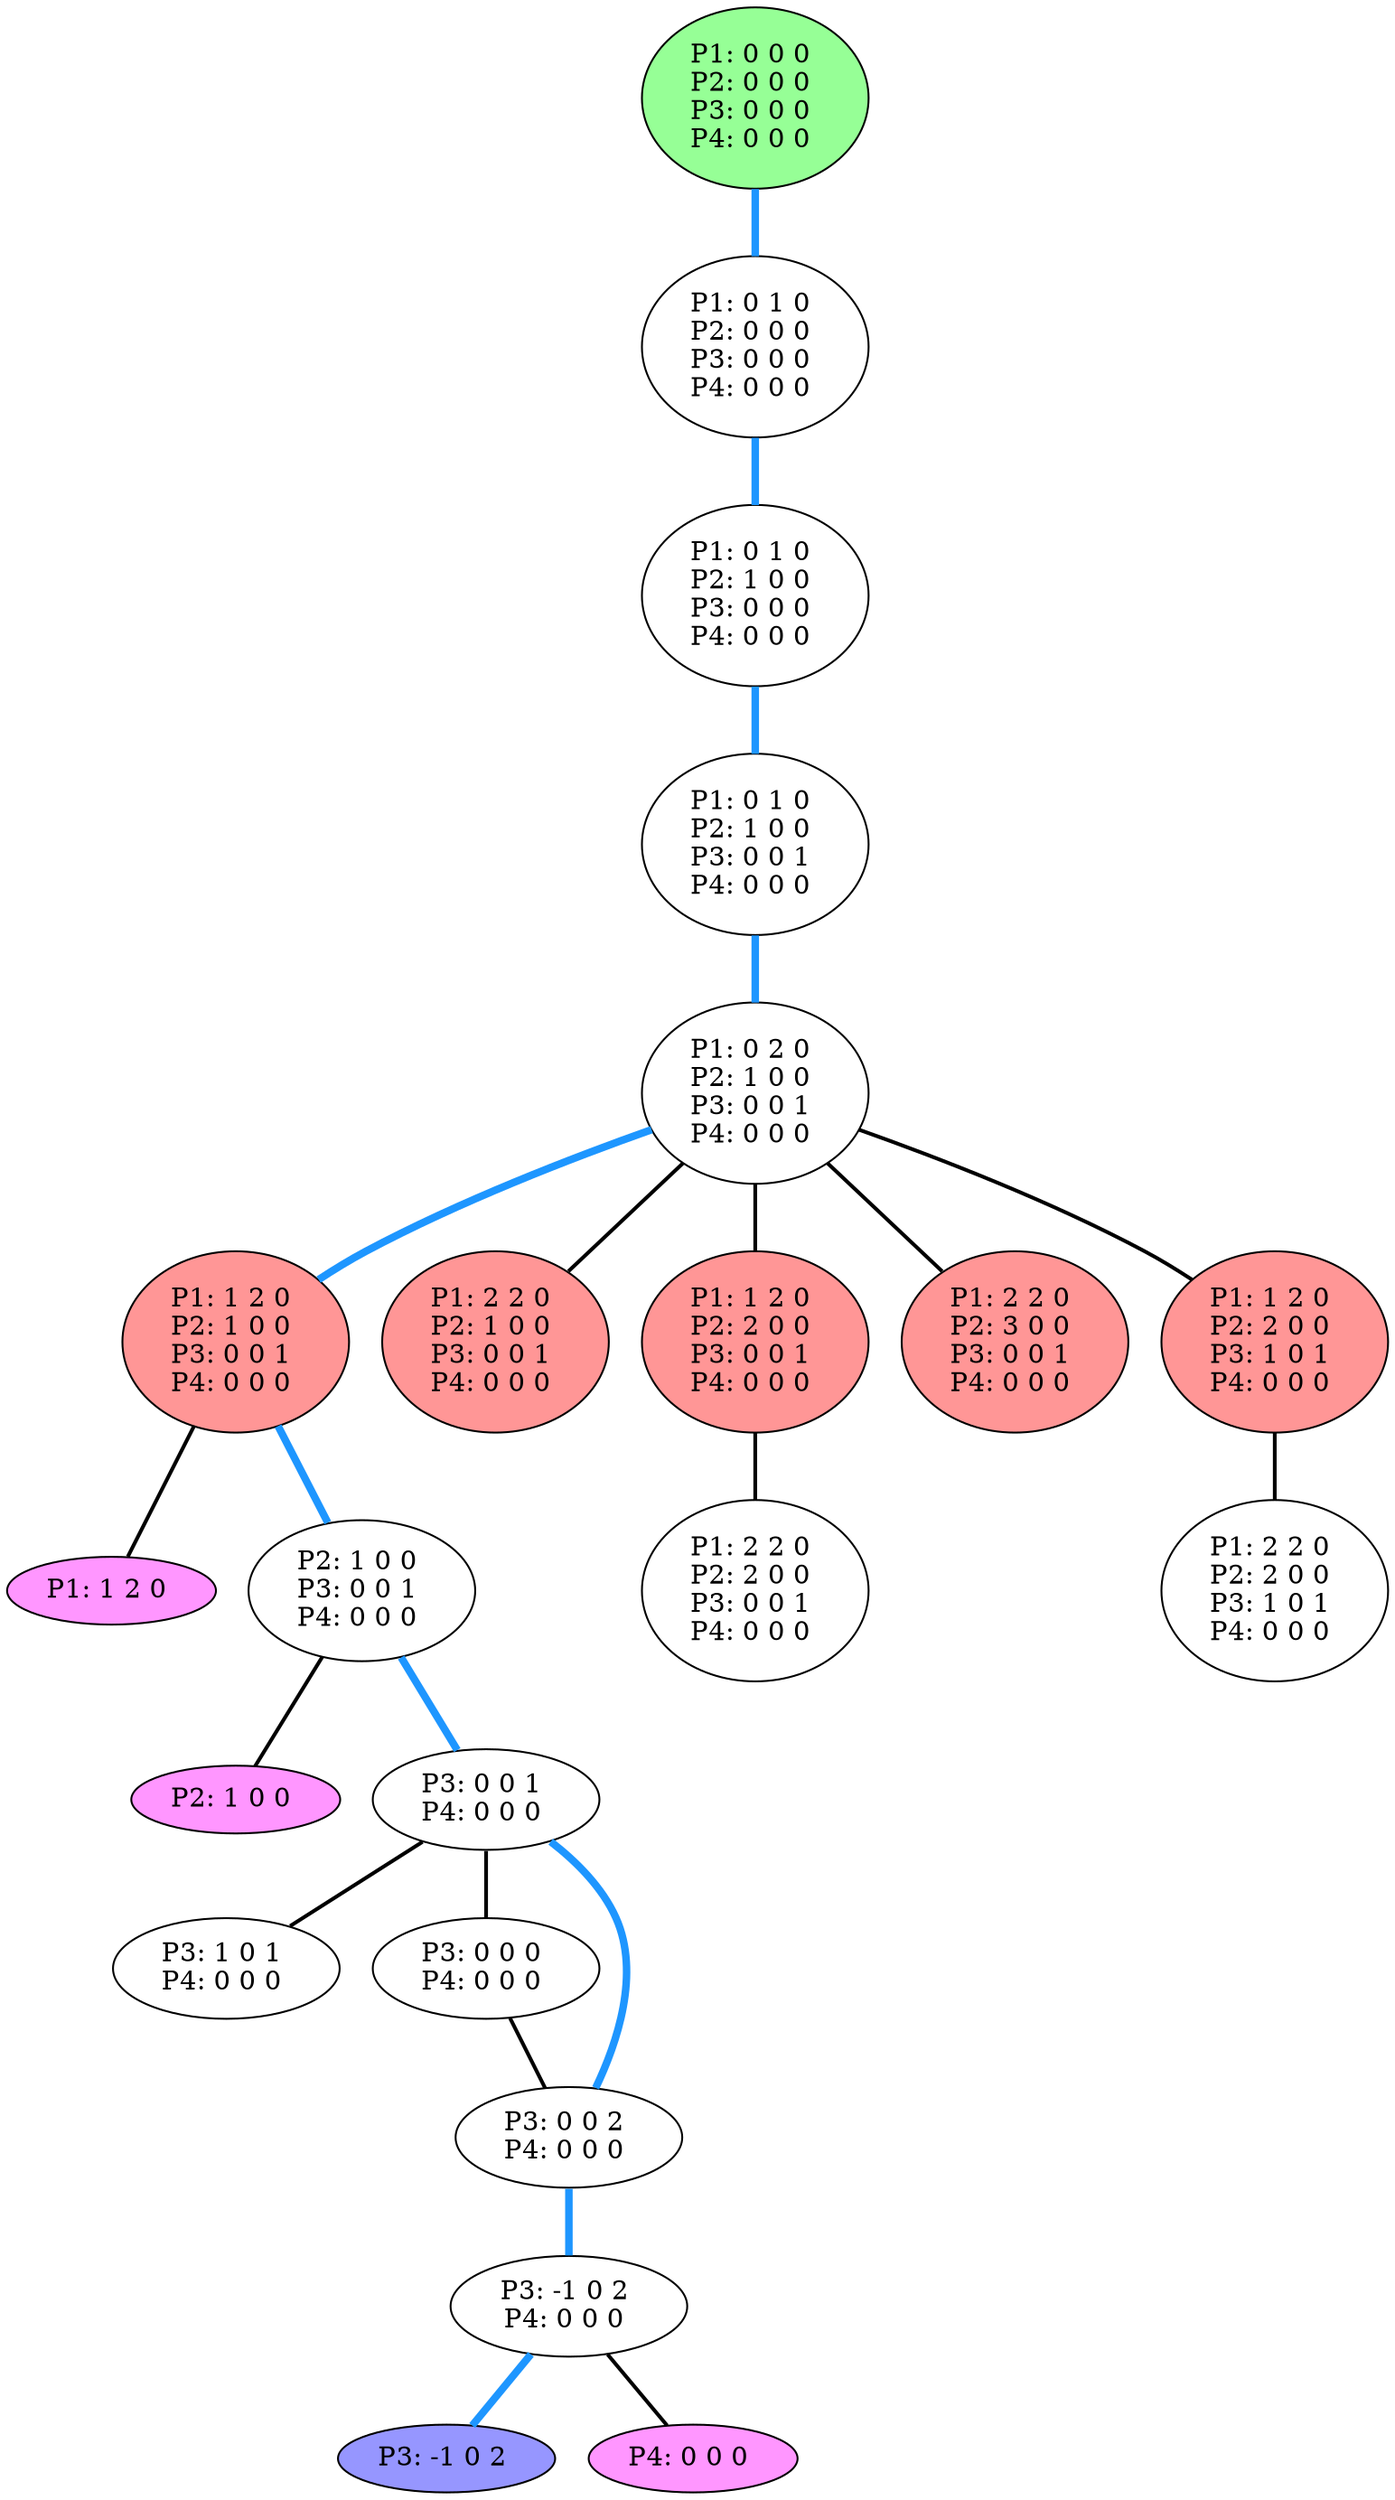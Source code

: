 graph G {
color = "black"
0 [label = "P1: 0 0 0 
P2: 0 0 0 
P3: 0 0 0 
P4: 0 0 0 
",  style="filled", fillcolor = "#96FF96"];
1 [label = "P1: 0 1 0 
P2: 0 0 0 
P3: 0 0 0 
P4: 0 0 0 
"];
2 [label = "P1: 0 1 0 
P2: 1 0 0 
P3: 0 0 0 
P4: 0 0 0 
"];
3 [label = "P1: 0 1 0 
P2: 1 0 0 
P3: 0 0 1 
P4: 0 0 0 
"];
4 [label = "P1: 0 2 0 
P2: 1 0 0 
P3: 0 0 1 
P4: 0 0 0 
"];
5 [label = "P1: 1 2 0 
P2: 1 0 0 
P3: 0 0 1 
P4: 0 0 0 
",  style="filled", fillcolor = "#FF9696"];
6 [label = "P1: 2 2 0 
P2: 1 0 0 
P3: 0 0 1 
P4: 0 0 0 
",  style="filled", fillcolor = "#FF9696"];
7 [label = "P1: 1 2 0 
P2: 2 0 0 
P3: 0 0 1 
P4: 0 0 0 
",  style="filled", fillcolor = "#FF9696"];
8 [label = "P1: 2 2 0 
P2: 3 0 0 
P3: 0 0 1 
P4: 0 0 0 
",  style="filled", fillcolor = "#FF9696"];
9 [label = "P1: 1 2 0 
P2: 2 0 0 
P3: 1 0 1 
P4: 0 0 0 
",  style="filled", fillcolor = "#FF9696"];
10 [label = "P1: 2 2 0 
P2: 2 0 0 
P3: 0 0 1 
P4: 0 0 0 
"];
11 [label = "P1: 2 2 0 
P2: 2 0 0 
P3: 1 0 1 
P4: 0 0 0 
"];
12 [label = "P1: 1 2 0 
",  style="filled", fillcolor = "#FF96FF"];
13 [label = "P2: 1 0 0 
P3: 0 0 1 
P4: 0 0 0 
"];
14 [label = "P2: 1 0 0 
",  style="filled", fillcolor = "#FF96FF"];
15 [label = "P3: 0 0 1 
P4: 0 0 0 
"];
16 [label = "P3: 1 0 1 
P4: 0 0 0 
"];
17 [label = "P3: 0 0 0 
P4: 0 0 0 
"];
18 [label = "P3: 0 0 2 
P4: 0 0 0 
"];
19 [label = "P3: -1 0 2 
P4: 0 0 0 
"];
20 [label = "P3: -1 0 2 
", style="filled", fillcolor = "#9696FF"];
21 [label = "P4: 0 0 0 
",  style="filled", fillcolor = "#FF96FF"];
edge [style=bold];
0 -- 1 [color="#1E96FF", penwidth=4.0];

1 -- 2 [color="#1E96FF", penwidth=4.0];

2 -- 3 [color="#1E96FF", penwidth=4.0];

3 -- 4 [color="#1E96FF", penwidth=4.0];

4 -- 5 [color="#1E96FF", penwidth=4.0];
4 -- 6 [color=black];
4 -- 7 [color=black];
4 -- 8 [color=black];
4 -- 9 [color=black];

5 -- 13 [color="#1E96FF", penwidth=4.0];
5 -- 12 [color=black];


7 -- 10 [color=black];


9 -- 11 [color=black];



13 -- 15 [color="#1E96FF", penwidth=4.0];
13 -- 14 [color=black];

15 -- 16 [color=black];
15 -- 17 [color=black];
15 -- 18 [color="#1E96FF", penwidth=4.0];


17 -- 18 [color=black];

18 -- 19 [color="#1E96FF", penwidth=4.0];

19 -- 21 [color=black];
19 -- 20 [color="#1E96FF", penwidth=4.0];

}
